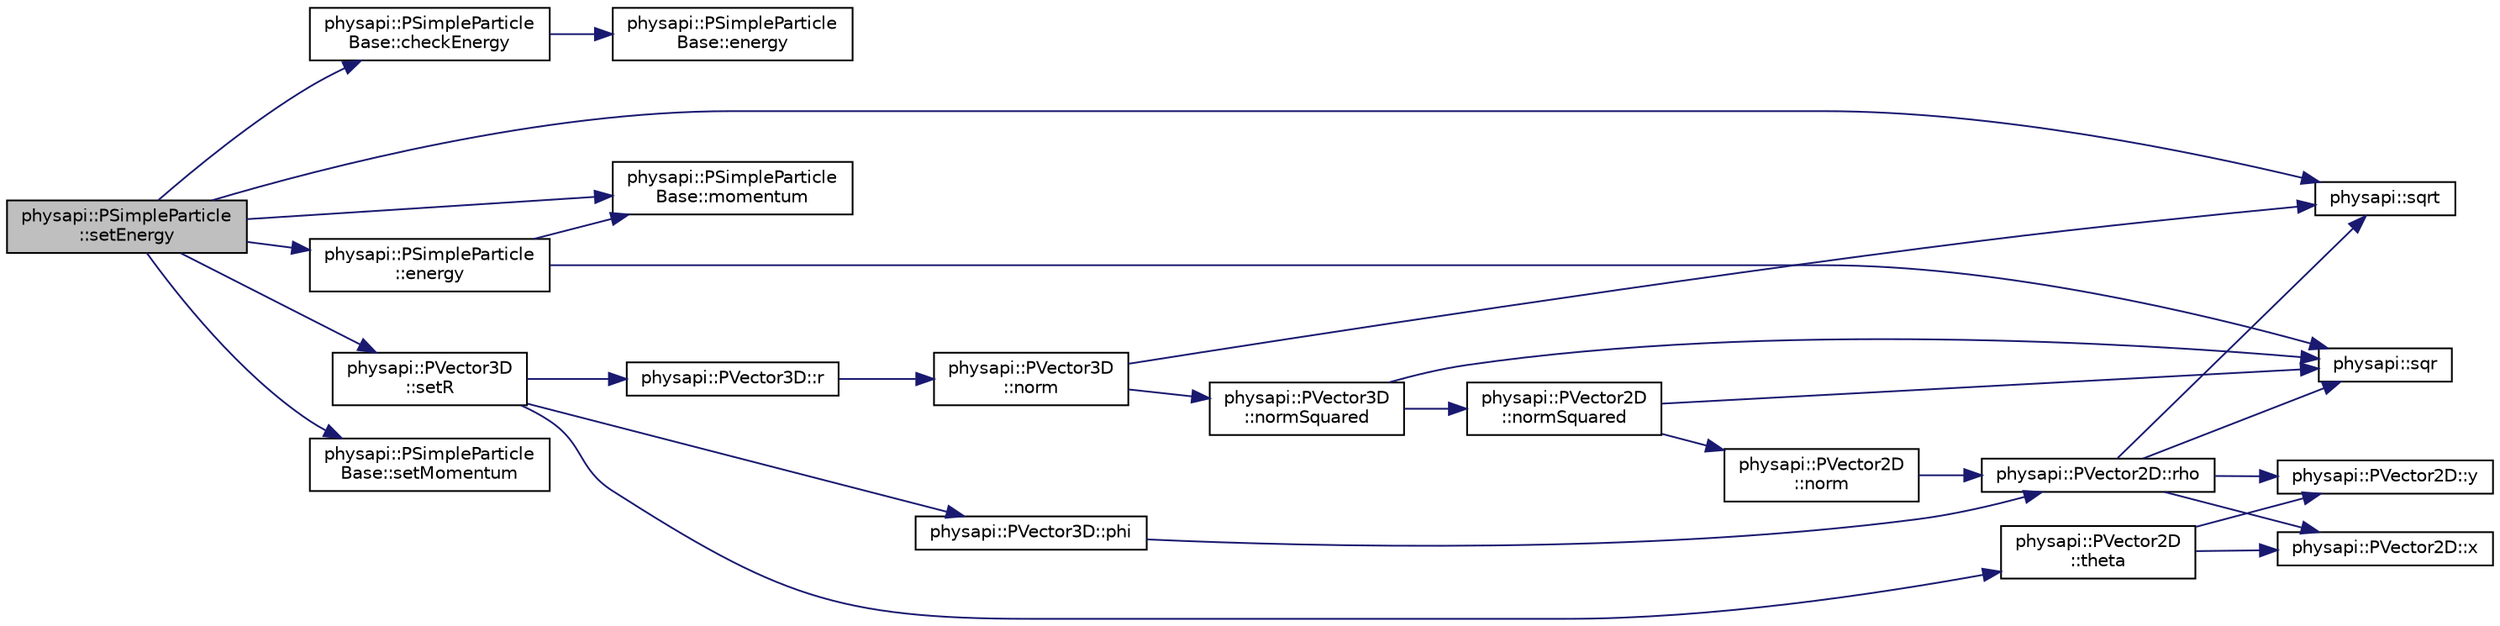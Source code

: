 digraph "physapi::PSimpleParticle::setEnergy"
{
 // LATEX_PDF_SIZE
  edge [fontname="Helvetica",fontsize="10",labelfontname="Helvetica",labelfontsize="10"];
  node [fontname="Helvetica",fontsize="10",shape=record];
  rankdir="LR";
  Node1 [label="physapi::PSimpleParticle\l::setEnergy",height=0.2,width=0.4,color="black", fillcolor="grey75", style="filled", fontcolor="black",tooltip="Set the particle's energy."];
  Node1 -> Node2 [color="midnightblue",fontsize="10",style="solid",fontname="Helvetica"];
  Node2 [label="physapi::PSimpleParticle\lBase::checkEnergy",height=0.2,width=0.4,color="black", fillcolor="white", style="filled",URL="$classphysapi_1_1_p_simple_particle_base.html#ac10ba6e613574a6318f70d1f72f0bfea",tooltip=" "];
  Node2 -> Node3 [color="midnightblue",fontsize="10",style="solid",fontname="Helvetica"];
  Node3 [label="physapi::PSimpleParticle\lBase::energy",height=0.2,width=0.4,color="black", fillcolor="white", style="filled",URL="$classphysapi_1_1_p_simple_particle_base.html#af84864ba82b8abc0e6b3c38c1f046a08",tooltip="Get the particle's energy."];
  Node1 -> Node4 [color="midnightblue",fontsize="10",style="solid",fontname="Helvetica"];
  Node4 [label="physapi::PSimpleParticle\l::energy",height=0.2,width=0.4,color="black", fillcolor="white", style="filled",URL="$classphysapi_1_1_p_simple_particle.html#afe2daf12f1c45c7664b8a04b45062349",tooltip="Get the particle's energy."];
  Node4 -> Node5 [color="midnightblue",fontsize="10",style="solid",fontname="Helvetica"];
  Node5 [label="physapi::PSimpleParticle\lBase::momentum",height=0.2,width=0.4,color="black", fillcolor="white", style="filled",URL="$classphysapi_1_1_p_simple_particle_base.html#a4d9c4a2ddda2c0b8e242470efc297410",tooltip="Get the momentum of the particle."];
  Node4 -> Node6 [color="midnightblue",fontsize="10",style="solid",fontname="Helvetica"];
  Node6 [label="physapi::sqr",height=0.2,width=0.4,color="black", fillcolor="white", style="filled",URL="$group__core.html#ga01ea6c103ae225b6d9c3dec92bd7141c",tooltip="Calculate the square of an obj(number, scalar, vector, etc)"];
  Node1 -> Node5 [color="midnightblue",fontsize="10",style="solid",fontname="Helvetica"];
  Node1 -> Node7 [color="midnightblue",fontsize="10",style="solid",fontname="Helvetica"];
  Node7 [label="physapi::PSimpleParticle\lBase::setMomentum",height=0.2,width=0.4,color="black", fillcolor="white", style="filled",URL="$classphysapi_1_1_p_simple_particle_base.html#af21977f2fa25153133b9622d2f233ced",tooltip="Set the momentum of the particle."];
  Node1 -> Node8 [color="midnightblue",fontsize="10",style="solid",fontname="Helvetica"];
  Node8 [label="physapi::PVector3D\l::setR",height=0.2,width=0.4,color="black", fillcolor="white", style="filled",URL="$classphysapi_1_1_p_vector3_d.html#a07b5836d7759f1d82914ac02988c173b",tooltip="Set the r coordinate, i.e. the norm of the vector."];
  Node8 -> Node9 [color="midnightblue",fontsize="10",style="solid",fontname="Helvetica"];
  Node9 [label="physapi::PVector3D::phi",height=0.2,width=0.4,color="black", fillcolor="white", style="filled",URL="$classphysapi_1_1_p_vector3_d.html#afcc069b3f3e741c3a77cfd1b41cc9939",tooltip="Get the  spherical coordinate."];
  Node9 -> Node10 [color="midnightblue",fontsize="10",style="solid",fontname="Helvetica"];
  Node10 [label="physapi::PVector2D::rho",height=0.2,width=0.4,color="black", fillcolor="white", style="filled",URL="$classphysapi_1_1_p_vector2_d.html#af6fa628381013afe9cf5b9e97c7a3a8d",tooltip="Get the  coordinate."];
  Node10 -> Node6 [color="midnightblue",fontsize="10",style="solid",fontname="Helvetica"];
  Node10 -> Node11 [color="midnightblue",fontsize="10",style="solid",fontname="Helvetica"];
  Node11 [label="physapi::sqrt",height=0.2,width=0.4,color="black", fillcolor="white", style="filled",URL="$group__core.html#gae92fbf95826f105bd60a485bf7b596e8",tooltip="Calculate the square root of a scalar."];
  Node10 -> Node12 [color="midnightblue",fontsize="10",style="solid",fontname="Helvetica"];
  Node12 [label="physapi::PVector2D::x",height=0.2,width=0.4,color="black", fillcolor="white", style="filled",URL="$classphysapi_1_1_p_vector2_d.html#adef3e21a4bb82ad7b9351590075a8086",tooltip="Get the x coordinate."];
  Node10 -> Node13 [color="midnightblue",fontsize="10",style="solid",fontname="Helvetica"];
  Node13 [label="physapi::PVector2D::y",height=0.2,width=0.4,color="black", fillcolor="white", style="filled",URL="$classphysapi_1_1_p_vector2_d.html#a15bb9964eb7b9ea7936d3e075737558e",tooltip="Get the y coordinate."];
  Node8 -> Node14 [color="midnightblue",fontsize="10",style="solid",fontname="Helvetica"];
  Node14 [label="physapi::PVector3D::r",height=0.2,width=0.4,color="black", fillcolor="white", style="filled",URL="$classphysapi_1_1_p_vector3_d.html#ad33f1b41d8d8120e5147fd7315230b09",tooltip="Get the r coordinate, i.e. the norm of the vector."];
  Node14 -> Node15 [color="midnightblue",fontsize="10",style="solid",fontname="Helvetica"];
  Node15 [label="physapi::PVector3D\l::norm",height=0.2,width=0.4,color="black", fillcolor="white", style="filled",URL="$classphysapi_1_1_p_vector3_d.html#a17511cdd903682998726d8cc552ff697",tooltip="Get the norm of the vector."];
  Node15 -> Node16 [color="midnightblue",fontsize="10",style="solid",fontname="Helvetica"];
  Node16 [label="physapi::PVector3D\l::normSquared",height=0.2,width=0.4,color="black", fillcolor="white", style="filled",URL="$classphysapi_1_1_p_vector3_d.html#a0424c2400c2ca9c8dc478317ce0378ca",tooltip="Get the squared of the vector's norm."];
  Node16 -> Node17 [color="midnightblue",fontsize="10",style="solid",fontname="Helvetica"];
  Node17 [label="physapi::PVector2D\l::normSquared",height=0.2,width=0.4,color="black", fillcolor="white", style="filled",URL="$classphysapi_1_1_p_vector2_d.html#a492aecd7fdfd137de2efaf5a8eaa2fe4",tooltip="Get the squared of the vector's norm."];
  Node17 -> Node18 [color="midnightblue",fontsize="10",style="solid",fontname="Helvetica"];
  Node18 [label="physapi::PVector2D\l::norm",height=0.2,width=0.4,color="black", fillcolor="white", style="filled",URL="$classphysapi_1_1_p_vector2_d.html#a93ca53c4e2c71d2b312f59cbc069de14",tooltip="Get the norm of the vector."];
  Node18 -> Node10 [color="midnightblue",fontsize="10",style="solid",fontname="Helvetica"];
  Node17 -> Node6 [color="midnightblue",fontsize="10",style="solid",fontname="Helvetica"];
  Node16 -> Node6 [color="midnightblue",fontsize="10",style="solid",fontname="Helvetica"];
  Node15 -> Node11 [color="midnightblue",fontsize="10",style="solid",fontname="Helvetica"];
  Node8 -> Node19 [color="midnightblue",fontsize="10",style="solid",fontname="Helvetica"];
  Node19 [label="physapi::PVector2D\l::theta",height=0.2,width=0.4,color="black", fillcolor="white", style="filled",URL="$classphysapi_1_1_p_vector2_d.html#ae3f8992ec4806815ed072fb4dc16aa38",tooltip="Get the  coordinate."];
  Node19 -> Node12 [color="midnightblue",fontsize="10",style="solid",fontname="Helvetica"];
  Node19 -> Node13 [color="midnightblue",fontsize="10",style="solid",fontname="Helvetica"];
  Node1 -> Node11 [color="midnightblue",fontsize="10",style="solid",fontname="Helvetica"];
}
